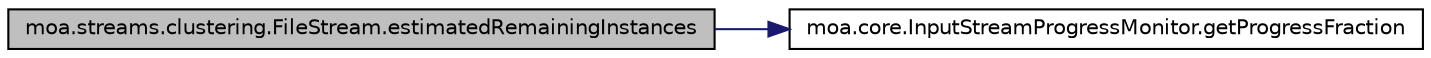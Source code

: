 digraph G
{
  edge [fontname="Helvetica",fontsize="10",labelfontname="Helvetica",labelfontsize="10"];
  node [fontname="Helvetica",fontsize="10",shape=record];
  rankdir=LR;
  Node1 [label="moa.streams.clustering.FileStream.estimatedRemainingInstances",height=0.2,width=0.4,color="black", fillcolor="grey75", style="filled" fontcolor="black"];
  Node1 -> Node2 [color="midnightblue",fontsize="10",style="solid",fontname="Helvetica"];
  Node2 [label="moa.core.InputStreamProgressMonitor.getProgressFraction",height=0.2,width=0.4,color="black", fillcolor="white", style="filled",URL="$classmoa_1_1core_1_1InputStreamProgressMonitor.html#a2b46930d2082a34b8157f1dd0b1c8df5"];
}
